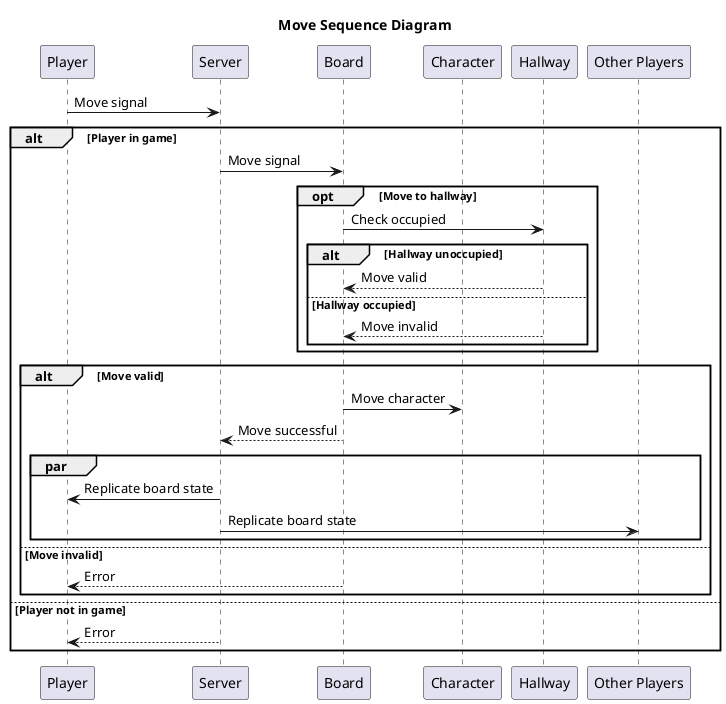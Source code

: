 @startuml Sequence Diagram
title Move Sequence Diagram
participant Player
participant Server
participant Board
participant Character
participant Hallway
participant "Other Players"
Player -> Server: Move signal
alt Player in game
    Server -> Board: Move signal
    opt Move to hallway
        Board -> Hallway: Check occupied
        alt Hallway unoccupied
            Hallway --> Board: Move valid
        else Hallway occupied
            Hallway --> Board: Move invalid
        end
    end
    alt Move valid
        Board -> Character: Move character

        Board --> Server: Move successful
        par 
            Server -> Player: Replicate board state
            Server -> "Other Players": Replicate board state
        end
    else Move invalid
        Board --> Player: Error
    end
else Player not in game
    Server --> Player: Error
end
@enduml